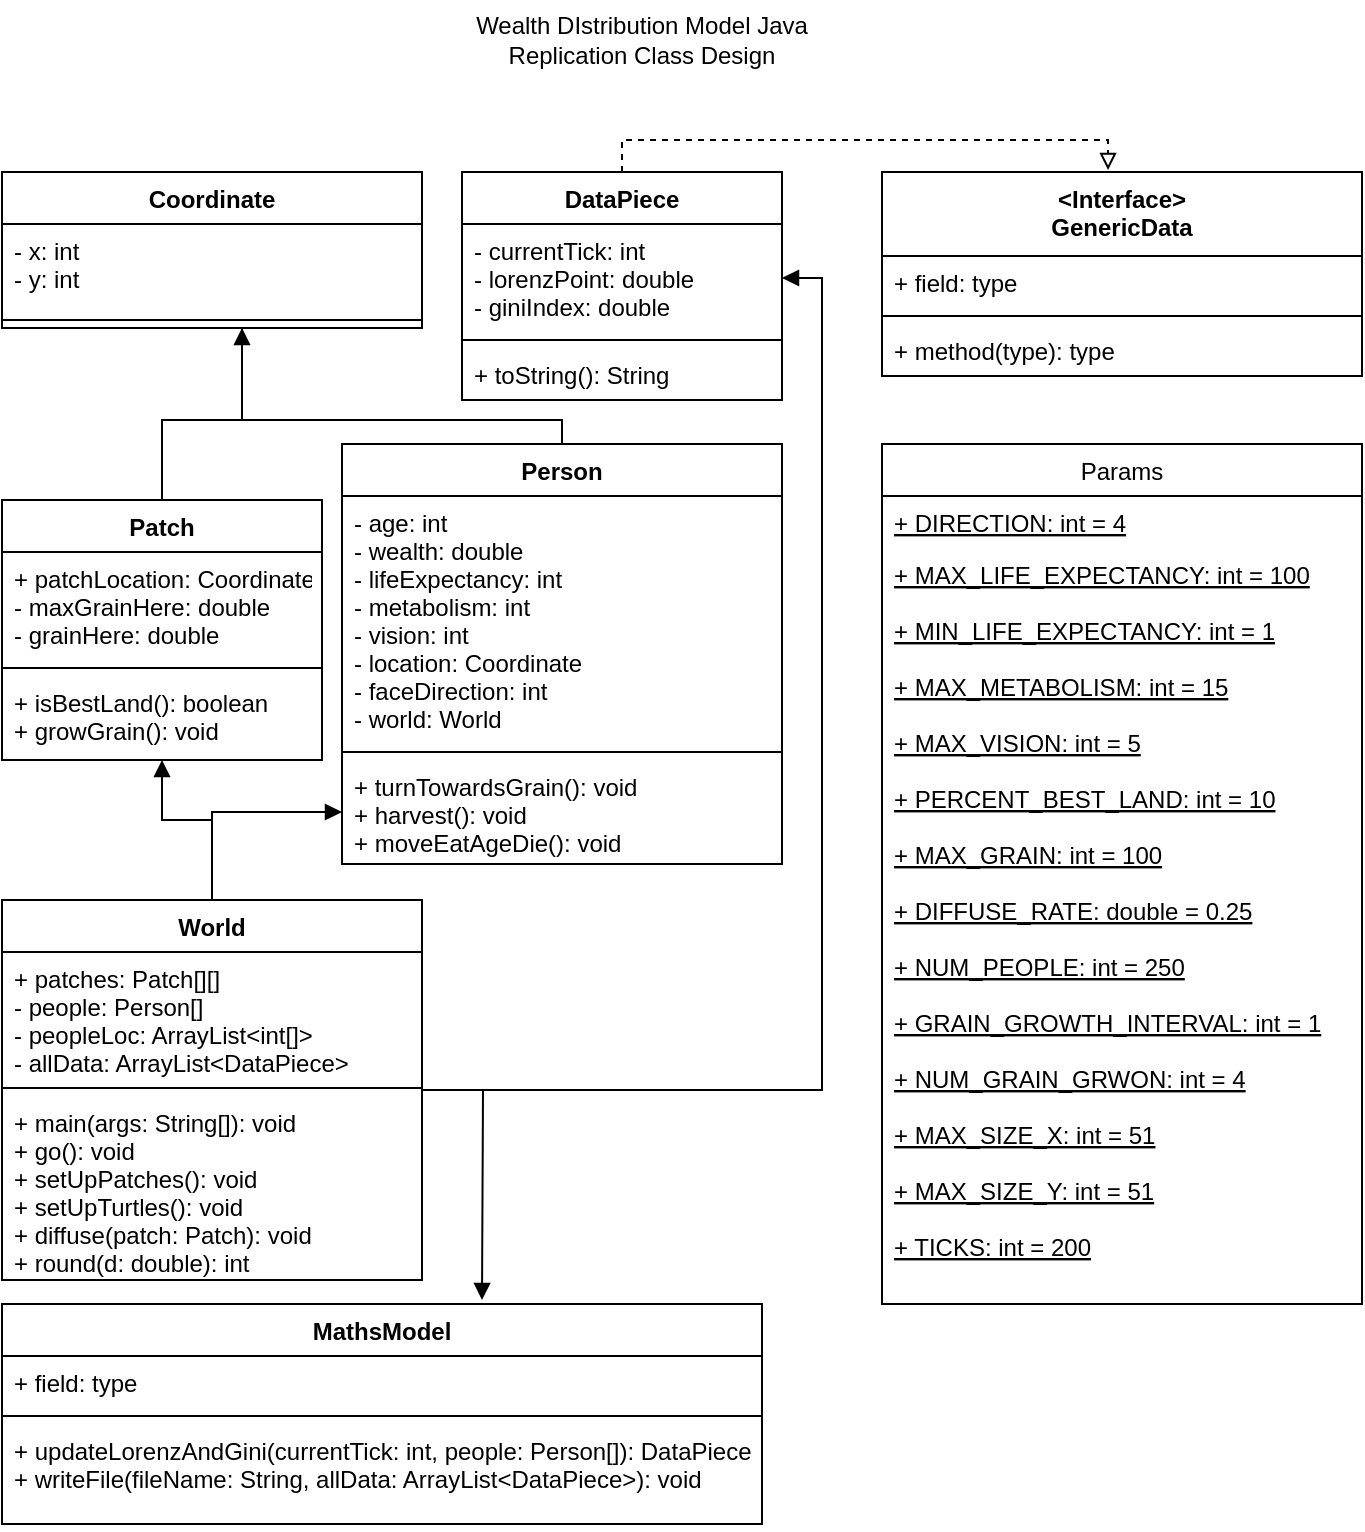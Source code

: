 <mxfile version="15.1.4" type="github">
  <diagram id="upLNlx4rQRR-829JE8g-" name="Page-1">
    <mxGraphModel dx="1298" dy="809" grid="1" gridSize="10" guides="1" tooltips="1" connect="1" arrows="1" fold="1" page="1" pageScale="1" pageWidth="827" pageHeight="1169" math="0" shadow="0">
      <root>
        <mxCell id="0" />
        <mxCell id="1" parent="0" />
        <mxCell id="l6rExtA51tyQ0Nd_r-lp-1" value="Wealth DIstribution Model Java Replication Class Design" style="text;html=1;strokeColor=none;fillColor=none;align=center;verticalAlign=middle;whiteSpace=wrap;rounded=0;" vertex="1" parent="1">
          <mxGeometry x="300" y="10" width="180" height="40" as="geometry" />
        </mxCell>
        <mxCell id="l6rExtA51tyQ0Nd_r-lp-30" style="edgeStyle=orthogonalEdgeStyle;rounded=0;orthogonalLoop=1;jettySize=auto;html=1;endArrow=none;endFill=0;startArrow=block;startFill=1;" edge="1" parent="1" source="l6rExtA51tyQ0Nd_r-lp-2">
          <mxGeometry relative="1" as="geometry">
            <mxPoint x="150" y="260" as="targetPoint" />
            <Array as="points">
              <mxPoint x="190" y="220" />
              <mxPoint x="150" y="220" />
              <mxPoint x="150" y="260" />
            </Array>
          </mxGeometry>
        </mxCell>
        <mxCell id="l6rExtA51tyQ0Nd_r-lp-2" value="Coordinate" style="swimlane;fontStyle=1;align=center;verticalAlign=top;childLayout=stackLayout;horizontal=1;startSize=26;horizontalStack=0;resizeParent=1;resizeParentMax=0;resizeLast=0;collapsible=1;marginBottom=0;" vertex="1" parent="1">
          <mxGeometry x="70" y="96" width="210" height="78" as="geometry" />
        </mxCell>
        <mxCell id="l6rExtA51tyQ0Nd_r-lp-3" value="- x: int&#xa;- y: int" style="text;strokeColor=none;fillColor=none;align=left;verticalAlign=top;spacingLeft=4;spacingRight=4;overflow=hidden;rotatable=0;points=[[0,0.5],[1,0.5]];portConstraint=eastwest;" vertex="1" parent="l6rExtA51tyQ0Nd_r-lp-2">
          <mxGeometry y="26" width="210" height="44" as="geometry" />
        </mxCell>
        <mxCell id="l6rExtA51tyQ0Nd_r-lp-4" value="" style="line;strokeWidth=1;fillColor=none;align=left;verticalAlign=middle;spacingTop=-1;spacingLeft=3;spacingRight=3;rotatable=0;labelPosition=right;points=[];portConstraint=eastwest;" vertex="1" parent="l6rExtA51tyQ0Nd_r-lp-2">
          <mxGeometry y="70" width="210" height="8" as="geometry" />
        </mxCell>
        <mxCell id="l6rExtA51tyQ0Nd_r-lp-6" value="DataPiece" style="swimlane;fontStyle=1;align=center;verticalAlign=top;childLayout=stackLayout;horizontal=1;startSize=26;horizontalStack=0;resizeParent=1;resizeParentMax=0;resizeLast=0;collapsible=1;marginBottom=0;" vertex="1" parent="1">
          <mxGeometry x="300" y="96" width="160" height="114" as="geometry" />
        </mxCell>
        <mxCell id="l6rExtA51tyQ0Nd_r-lp-7" value="- currentTick: int&#xa;- lorenzPoint: double&#xa;- giniIndex: double" style="text;strokeColor=none;fillColor=none;align=left;verticalAlign=top;spacingLeft=4;spacingRight=4;overflow=hidden;rotatable=0;points=[[0,0.5],[1,0.5]];portConstraint=eastwest;" vertex="1" parent="l6rExtA51tyQ0Nd_r-lp-6">
          <mxGeometry y="26" width="160" height="54" as="geometry" />
        </mxCell>
        <mxCell id="l6rExtA51tyQ0Nd_r-lp-8" value="" style="line;strokeWidth=1;fillColor=none;align=left;verticalAlign=middle;spacingTop=-1;spacingLeft=3;spacingRight=3;rotatable=0;labelPosition=right;points=[];portConstraint=eastwest;" vertex="1" parent="l6rExtA51tyQ0Nd_r-lp-6">
          <mxGeometry y="80" width="160" height="8" as="geometry" />
        </mxCell>
        <mxCell id="l6rExtA51tyQ0Nd_r-lp-9" value="+ toString(): String" style="text;strokeColor=none;fillColor=none;align=left;verticalAlign=top;spacingLeft=4;spacingRight=4;overflow=hidden;rotatable=0;points=[[0,0.5],[1,0.5]];portConstraint=eastwest;" vertex="1" parent="l6rExtA51tyQ0Nd_r-lp-6">
          <mxGeometry y="88" width="160" height="26" as="geometry" />
        </mxCell>
        <mxCell id="l6rExtA51tyQ0Nd_r-lp-10" value="&lt;Interface&gt;&#xa;GenericData" style="swimlane;fontStyle=1;align=center;verticalAlign=top;childLayout=stackLayout;horizontal=1;startSize=42;horizontalStack=0;resizeParent=1;resizeParentMax=0;resizeLast=0;collapsible=1;marginBottom=0;" vertex="1" parent="1">
          <mxGeometry x="510" y="96" width="240" height="102" as="geometry" />
        </mxCell>
        <mxCell id="l6rExtA51tyQ0Nd_r-lp-11" value="+ field: type" style="text;strokeColor=none;fillColor=none;align=left;verticalAlign=top;spacingLeft=4;spacingRight=4;overflow=hidden;rotatable=0;points=[[0,0.5],[1,0.5]];portConstraint=eastwest;" vertex="1" parent="l6rExtA51tyQ0Nd_r-lp-10">
          <mxGeometry y="42" width="240" height="26" as="geometry" />
        </mxCell>
        <mxCell id="l6rExtA51tyQ0Nd_r-lp-12" value="" style="line;strokeWidth=1;fillColor=none;align=left;verticalAlign=middle;spacingTop=-1;spacingLeft=3;spacingRight=3;rotatable=0;labelPosition=right;points=[];portConstraint=eastwest;" vertex="1" parent="l6rExtA51tyQ0Nd_r-lp-10">
          <mxGeometry y="68" width="240" height="8" as="geometry" />
        </mxCell>
        <mxCell id="l6rExtA51tyQ0Nd_r-lp-13" value="+ method(type): type" style="text;strokeColor=none;fillColor=none;align=left;verticalAlign=top;spacingLeft=4;spacingRight=4;overflow=hidden;rotatable=0;points=[[0,0.5],[1,0.5]];portConstraint=eastwest;" vertex="1" parent="l6rExtA51tyQ0Nd_r-lp-10">
          <mxGeometry y="76" width="240" height="26" as="geometry" />
        </mxCell>
        <mxCell id="l6rExtA51tyQ0Nd_r-lp-16" style="edgeStyle=orthogonalEdgeStyle;rounded=0;orthogonalLoop=1;jettySize=auto;html=1;entryX=0.471;entryY=-0.01;entryDx=0;entryDy=0;dashed=1;endArrow=block;endFill=0;entryPerimeter=0;exitX=0.5;exitY=0;exitDx=0;exitDy=0;" edge="1" parent="1" source="l6rExtA51tyQ0Nd_r-lp-6" target="l6rExtA51tyQ0Nd_r-lp-10">
          <mxGeometry relative="1" as="geometry">
            <Array as="points">
              <mxPoint x="380" y="80" />
              <mxPoint x="623" y="80" />
            </Array>
          </mxGeometry>
        </mxCell>
        <mxCell id="l6rExtA51tyQ0Nd_r-lp-17" value="MathsModel" style="swimlane;fontStyle=1;align=center;verticalAlign=top;childLayout=stackLayout;horizontal=1;startSize=26;horizontalStack=0;resizeParent=1;resizeParentMax=0;resizeLast=0;collapsible=1;marginBottom=0;" vertex="1" parent="1">
          <mxGeometry x="70" y="662" width="380" height="110" as="geometry" />
        </mxCell>
        <mxCell id="l6rExtA51tyQ0Nd_r-lp-18" value="+ field: type" style="text;strokeColor=none;fillColor=none;align=left;verticalAlign=top;spacingLeft=4;spacingRight=4;overflow=hidden;rotatable=0;points=[[0,0.5],[1,0.5]];portConstraint=eastwest;" vertex="1" parent="l6rExtA51tyQ0Nd_r-lp-17">
          <mxGeometry y="26" width="380" height="26" as="geometry" />
        </mxCell>
        <mxCell id="l6rExtA51tyQ0Nd_r-lp-19" value="" style="line;strokeWidth=1;fillColor=none;align=left;verticalAlign=middle;spacingTop=-1;spacingLeft=3;spacingRight=3;rotatable=0;labelPosition=right;points=[];portConstraint=eastwest;" vertex="1" parent="l6rExtA51tyQ0Nd_r-lp-17">
          <mxGeometry y="52" width="380" height="8" as="geometry" />
        </mxCell>
        <mxCell id="l6rExtA51tyQ0Nd_r-lp-20" value="+ updateLorenzAndGini(currentTick: int, people: Person[]): DataPiece&#xa;+ writeFile(fileName: String, allData: ArrayList&lt;DataPiece&gt;): void" style="text;strokeColor=none;fillColor=none;align=left;verticalAlign=top;spacingLeft=4;spacingRight=4;overflow=hidden;rotatable=0;points=[[0,0.5],[1,0.5]];portConstraint=eastwest;" vertex="1" parent="l6rExtA51tyQ0Nd_r-lp-17">
          <mxGeometry y="60" width="380" height="50" as="geometry" />
        </mxCell>
        <mxCell id="l6rExtA51tyQ0Nd_r-lp-21" value="Params" style="swimlane;fontStyle=0;childLayout=stackLayout;horizontal=1;startSize=26;fillColor=none;horizontalStack=0;resizeParent=1;resizeParentMax=0;resizeLast=0;collapsible=1;marginBottom=0;" vertex="1" parent="1">
          <mxGeometry x="510" y="232" width="240" height="430" as="geometry" />
        </mxCell>
        <mxCell id="l6rExtA51tyQ0Nd_r-lp-22" value="+ DIRECTION: int = 4" style="text;fillColor=none;align=left;verticalAlign=top;spacingLeft=4;spacingRight=4;overflow=hidden;rotatable=0;points=[[0,0.5],[1,0.5]];portConstraint=eastwest;glass=0;fontStyle=4" vertex="1" parent="l6rExtA51tyQ0Nd_r-lp-21">
          <mxGeometry y="26" width="240" height="26" as="geometry" />
        </mxCell>
        <mxCell id="l6rExtA51tyQ0Nd_r-lp-23" value="+ MAX_LIFE_EXPECTANCY: int = 100" style="text;strokeColor=none;fillColor=none;align=left;verticalAlign=top;spacingLeft=4;spacingRight=4;overflow=hidden;rotatable=0;points=[[0,0.5],[1,0.5]];portConstraint=eastwest;fontStyle=4" vertex="1" parent="l6rExtA51tyQ0Nd_r-lp-21">
          <mxGeometry y="52" width="240" height="28" as="geometry" />
        </mxCell>
        <mxCell id="l6rExtA51tyQ0Nd_r-lp-24" value="+ MIN_LIFE_EXPECTANCY: int = 1&#xa;&#xa;+ MAX_METABOLISM: int = 15&#xa;&#xa;+ MAX_VISION: int = 5&#xa;&#xa;+ PERCENT_BEST_LAND: int = 10&#xa;&#xa;+ MAX_GRAIN: int = 100&#xa;&#xa;+ DIFFUSE_RATE: double = 0.25&#xa;&#xa;+ NUM_PEOPLE: int = 250&#xa;&#xa;+ GRAIN_GROWTH_INTERVAL: int = 1&#xa;&#xa;+ NUM_GRAIN_GRWON: int = 4&#xa;&#xa;+ MAX_SIZE_X: int = 51&#xa;&#xa;+ MAX_SIZE_Y: int = 51&#xa;&#xa;+ TICKS: int = 200" style="text;strokeColor=none;fillColor=none;align=left;verticalAlign=top;spacingLeft=4;spacingRight=4;overflow=hidden;rotatable=0;points=[[0,0.5],[1,0.5]];portConstraint=eastwest;fontStyle=4" vertex="1" parent="l6rExtA51tyQ0Nd_r-lp-21">
          <mxGeometry y="80" width="240" height="350" as="geometry" />
        </mxCell>
        <mxCell id="l6rExtA51tyQ0Nd_r-lp-26" value="Patch" style="swimlane;fontStyle=1;align=center;verticalAlign=top;childLayout=stackLayout;horizontal=1;startSize=26;horizontalStack=0;resizeParent=1;resizeParentMax=0;resizeLast=0;collapsible=1;marginBottom=0;glass=0;strokeColor=#000000;" vertex="1" parent="1">
          <mxGeometry x="70" y="260" width="160" height="130" as="geometry" />
        </mxCell>
        <mxCell id="l6rExtA51tyQ0Nd_r-lp-27" value="+ patchLocation: Coordinate&#xa;- maxGrainHere: double&#xa;- grainHere: double" style="text;strokeColor=none;fillColor=none;align=left;verticalAlign=top;spacingLeft=4;spacingRight=4;overflow=hidden;rotatable=0;points=[[0,0.5],[1,0.5]];portConstraint=eastwest;" vertex="1" parent="l6rExtA51tyQ0Nd_r-lp-26">
          <mxGeometry y="26" width="160" height="54" as="geometry" />
        </mxCell>
        <mxCell id="l6rExtA51tyQ0Nd_r-lp-28" value="" style="line;strokeWidth=1;fillColor=none;align=left;verticalAlign=middle;spacingTop=-1;spacingLeft=3;spacingRight=3;rotatable=0;labelPosition=right;points=[];portConstraint=eastwest;" vertex="1" parent="l6rExtA51tyQ0Nd_r-lp-26">
          <mxGeometry y="80" width="160" height="8" as="geometry" />
        </mxCell>
        <mxCell id="l6rExtA51tyQ0Nd_r-lp-29" value="+ isBestLand(): boolean&#xa;+ growGrain(): void" style="text;strokeColor=none;fillColor=none;align=left;verticalAlign=top;spacingLeft=4;spacingRight=4;overflow=hidden;rotatable=0;points=[[0,0.5],[1,0.5]];portConstraint=eastwest;" vertex="1" parent="l6rExtA51tyQ0Nd_r-lp-26">
          <mxGeometry y="88" width="160" height="42" as="geometry" />
        </mxCell>
        <mxCell id="l6rExtA51tyQ0Nd_r-lp-36" style="edgeStyle=orthogonalEdgeStyle;rounded=0;orthogonalLoop=1;jettySize=auto;html=1;entryX=0.5;entryY=1;entryDx=0;entryDy=0;startArrow=none;startFill=0;endArrow=none;endFill=0;" edge="1" parent="1" source="l6rExtA51tyQ0Nd_r-lp-31" target="l6rExtA51tyQ0Nd_r-lp-2">
          <mxGeometry relative="1" as="geometry">
            <Array as="points">
              <mxPoint x="350" y="220" />
              <mxPoint x="190" y="220" />
            </Array>
          </mxGeometry>
        </mxCell>
        <mxCell id="l6rExtA51tyQ0Nd_r-lp-31" value="Person" style="swimlane;fontStyle=1;align=center;verticalAlign=top;childLayout=stackLayout;horizontal=1;startSize=26;horizontalStack=0;resizeParent=1;resizeParentMax=0;resizeLast=0;collapsible=1;marginBottom=0;glass=0;strokeColor=#000000;" vertex="1" parent="1">
          <mxGeometry x="240" y="232" width="220" height="210" as="geometry" />
        </mxCell>
        <mxCell id="l6rExtA51tyQ0Nd_r-lp-32" value="- age: int&#xa;- wealth: double&#xa;- lifeExpectancy: int&#xa;- metabolism: int&#xa;- vision: int&#xa;- location: Coordinate&#xa;- faceDirection: int&#xa;- world: World" style="text;strokeColor=none;fillColor=none;align=left;verticalAlign=top;spacingLeft=4;spacingRight=4;overflow=hidden;rotatable=0;points=[[0,0.5],[1,0.5]];portConstraint=eastwest;" vertex="1" parent="l6rExtA51tyQ0Nd_r-lp-31">
          <mxGeometry y="26" width="220" height="124" as="geometry" />
        </mxCell>
        <mxCell id="l6rExtA51tyQ0Nd_r-lp-33" value="" style="line;strokeWidth=1;fillColor=none;align=left;verticalAlign=middle;spacingTop=-1;spacingLeft=3;spacingRight=3;rotatable=0;labelPosition=right;points=[];portConstraint=eastwest;" vertex="1" parent="l6rExtA51tyQ0Nd_r-lp-31">
          <mxGeometry y="150" width="220" height="8" as="geometry" />
        </mxCell>
        <mxCell id="l6rExtA51tyQ0Nd_r-lp-34" value="+ turnTowardsGrain(): void&#xa;+ harvest(): void&#xa;+ moveEatAgeDie(): void&#xa;" style="text;strokeColor=none;fillColor=none;align=left;verticalAlign=top;spacingLeft=4;spacingRight=4;overflow=hidden;rotatable=0;points=[[0,0.5],[1,0.5]];portConstraint=eastwest;" vertex="1" parent="l6rExtA51tyQ0Nd_r-lp-31">
          <mxGeometry y="158" width="220" height="52" as="geometry" />
        </mxCell>
        <mxCell id="l6rExtA51tyQ0Nd_r-lp-41" style="edgeStyle=orthogonalEdgeStyle;rounded=0;orthogonalLoop=1;jettySize=auto;html=1;startArrow=none;startFill=0;endArrow=block;endFill=1;" edge="1" parent="1" source="l6rExtA51tyQ0Nd_r-lp-37" target="l6rExtA51tyQ0Nd_r-lp-26">
          <mxGeometry relative="1" as="geometry">
            <Array as="points">
              <mxPoint x="175" y="420" />
              <mxPoint x="150" y="420" />
            </Array>
          </mxGeometry>
        </mxCell>
        <mxCell id="l6rExtA51tyQ0Nd_r-lp-44" style="edgeStyle=orthogonalEdgeStyle;rounded=0;orthogonalLoop=1;jettySize=auto;html=1;entryX=0;entryY=0.5;entryDx=0;entryDy=0;startArrow=none;startFill=0;endArrow=block;endFill=1;" edge="1" parent="1" source="l6rExtA51tyQ0Nd_r-lp-37" target="l6rExtA51tyQ0Nd_r-lp-34">
          <mxGeometry relative="1" as="geometry" />
        </mxCell>
        <mxCell id="l6rExtA51tyQ0Nd_r-lp-45" style="edgeStyle=orthogonalEdgeStyle;rounded=0;orthogonalLoop=1;jettySize=auto;html=1;entryX=1;entryY=0.5;entryDx=0;entryDy=0;startArrow=none;startFill=0;endArrow=block;endFill=1;" edge="1" parent="1" source="l6rExtA51tyQ0Nd_r-lp-37" target="l6rExtA51tyQ0Nd_r-lp-7">
          <mxGeometry relative="1" as="geometry">
            <Array as="points">
              <mxPoint x="480" y="555" />
              <mxPoint x="480" y="149" />
            </Array>
          </mxGeometry>
        </mxCell>
        <mxCell id="l6rExtA51tyQ0Nd_r-lp-47" style="edgeStyle=orthogonalEdgeStyle;rounded=0;orthogonalLoop=1;jettySize=auto;html=1;startArrow=none;startFill=0;endArrow=block;endFill=1;" edge="1" parent="1" source="l6rExtA51tyQ0Nd_r-lp-37">
          <mxGeometry relative="1" as="geometry">
            <mxPoint x="310" y="660" as="targetPoint" />
          </mxGeometry>
        </mxCell>
        <mxCell id="l6rExtA51tyQ0Nd_r-lp-37" value="World" style="swimlane;fontStyle=1;align=center;verticalAlign=top;childLayout=stackLayout;horizontal=1;startSize=26;horizontalStack=0;resizeParent=1;resizeParentMax=0;resizeLast=0;collapsible=1;marginBottom=0;glass=0;strokeColor=#000000;" vertex="1" parent="1">
          <mxGeometry x="70" y="460" width="210" height="190" as="geometry" />
        </mxCell>
        <mxCell id="l6rExtA51tyQ0Nd_r-lp-38" value="+ patches: Patch[][]&#xa;- people: Person[]&#xa;- peopleLoc: ArrayList&lt;int[]&gt;&#xa;- allData: ArrayList&lt;DataPiece&gt;" style="text;strokeColor=none;fillColor=none;align=left;verticalAlign=top;spacingLeft=4;spacingRight=4;overflow=hidden;rotatable=0;points=[[0,0.5],[1,0.5]];portConstraint=eastwest;" vertex="1" parent="l6rExtA51tyQ0Nd_r-lp-37">
          <mxGeometry y="26" width="210" height="64" as="geometry" />
        </mxCell>
        <mxCell id="l6rExtA51tyQ0Nd_r-lp-39" value="" style="line;strokeWidth=1;fillColor=none;align=left;verticalAlign=middle;spacingTop=-1;spacingLeft=3;spacingRight=3;rotatable=0;labelPosition=right;points=[];portConstraint=eastwest;" vertex="1" parent="l6rExtA51tyQ0Nd_r-lp-37">
          <mxGeometry y="90" width="210" height="8" as="geometry" />
        </mxCell>
        <mxCell id="l6rExtA51tyQ0Nd_r-lp-40" value="+ main(args: String[]): void&#xa;+ go(): void&#xa;+ setUpPatches(): void&#xa;+ setUpTurtles(): void&#xa;+ diffuse(patch: Patch): void&#xa;+ round(d: double): int" style="text;strokeColor=none;fillColor=none;align=left;verticalAlign=top;spacingLeft=4;spacingRight=4;overflow=hidden;rotatable=0;points=[[0,0.5],[1,0.5]];portConstraint=eastwest;" vertex="1" parent="l6rExtA51tyQ0Nd_r-lp-37">
          <mxGeometry y="98" width="210" height="92" as="geometry" />
        </mxCell>
      </root>
    </mxGraphModel>
  </diagram>
</mxfile>
